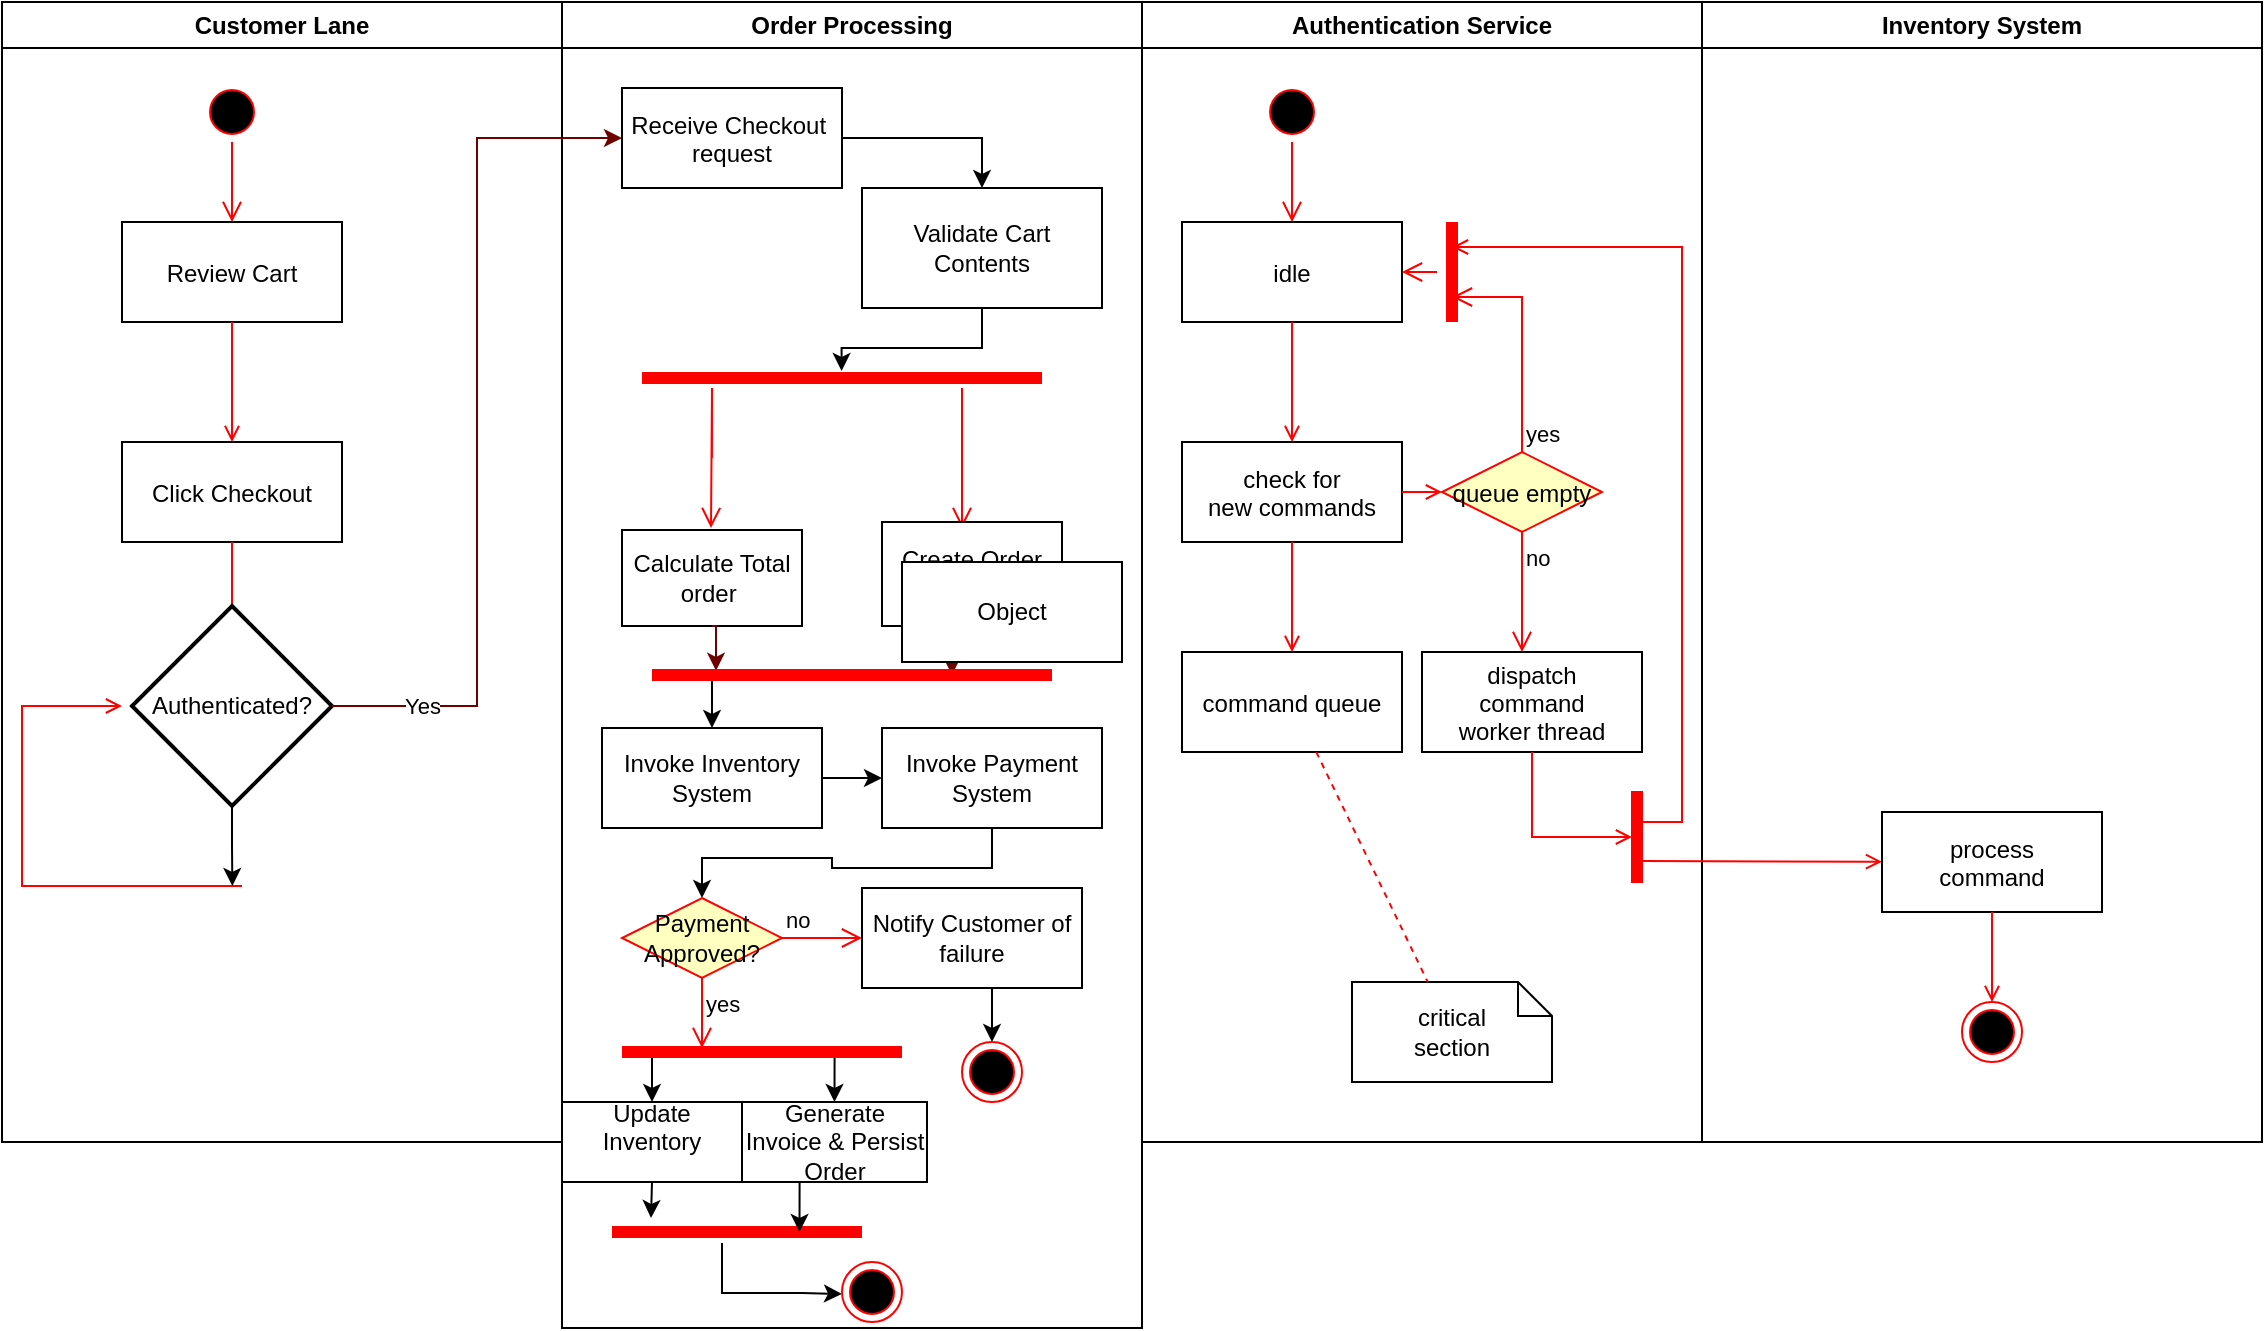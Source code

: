 <mxfile version="26.2.14">
  <diagram name="Page-1" id="e7e014a7-5840-1c2e-5031-d8a46d1fe8dd">
    <mxGraphModel dx="946" dy="597" grid="1" gridSize="10" guides="1" tooltips="1" connect="1" arrows="1" fold="1" page="1" pageScale="1" pageWidth="1169" pageHeight="826" background="none" math="0" shadow="0">
      <root>
        <mxCell id="0" />
        <mxCell id="1" parent="0" />
        <mxCell id="2" value="Customer Lane" style="swimlane;whiteSpace=wrap" parent="1" vertex="1">
          <mxGeometry x="60" y="20" width="280" height="570" as="geometry" />
        </mxCell>
        <mxCell id="5" value="" style="ellipse;shape=startState;fillColor=#000000;strokeColor=#ff0000;" parent="2" vertex="1">
          <mxGeometry x="100" y="40" width="30" height="30" as="geometry" />
        </mxCell>
        <mxCell id="6" value="" style="edgeStyle=elbowEdgeStyle;elbow=horizontal;verticalAlign=bottom;endArrow=open;endSize=8;strokeColor=#FF0000;endFill=1;rounded=0" parent="2" source="5" target="7" edge="1">
          <mxGeometry x="100" y="40" as="geometry">
            <mxPoint x="115" y="110" as="targetPoint" />
          </mxGeometry>
        </mxCell>
        <mxCell id="7" value="Review Cart" style="" parent="2" vertex="1">
          <mxGeometry x="60" y="110" width="110" height="50" as="geometry" />
        </mxCell>
        <mxCell id="8" value="Click Checkout" style="" parent="2" vertex="1">
          <mxGeometry x="60" y="220" width="110" height="50" as="geometry" />
        </mxCell>
        <mxCell id="9" value="" style="endArrow=open;strokeColor=#FF0000;endFill=1;rounded=0" parent="2" source="7" target="8" edge="1">
          <mxGeometry relative="1" as="geometry" />
        </mxCell>
        <mxCell id="11" value="" style="endArrow=open;strokeColor=#FF0000;endFill=1;rounded=0" parent="2" source="8" edge="1">
          <mxGeometry relative="1" as="geometry">
            <mxPoint x="115.0" y="325" as="targetPoint" />
          </mxGeometry>
        </mxCell>
        <mxCell id="12" value="" style="edgeStyle=elbowEdgeStyle;elbow=horizontal;strokeColor=#FF0000;endArrow=open;endFill=1;rounded=0;" parent="2" edge="1">
          <mxGeometry width="100" height="100" relative="1" as="geometry">
            <mxPoint x="120" y="442" as="sourcePoint" />
            <mxPoint x="60" y="352" as="targetPoint" />
            <Array as="points">
              <mxPoint x="10" y="402" />
            </Array>
          </mxGeometry>
        </mxCell>
        <mxCell id="ocmlmnkPLiXoLDkhKhnW-62" style="edgeStyle=orthogonalEdgeStyle;rounded=0;orthogonalLoop=1;jettySize=auto;html=1;exitX=0.5;exitY=1;exitDx=0;exitDy=0;exitPerimeter=0;" parent="2" source="ocmlmnkPLiXoLDkhKhnW-50" edge="1">
          <mxGeometry relative="1" as="geometry">
            <mxPoint x="115.19" y="442" as="targetPoint" />
          </mxGeometry>
        </mxCell>
        <mxCell id="ocmlmnkPLiXoLDkhKhnW-50" value="Authenticated?" style="strokeWidth=2;html=1;shape=mxgraph.flowchart.decision;whiteSpace=wrap;" parent="2" vertex="1">
          <mxGeometry x="65" y="302" width="100" height="100" as="geometry" />
        </mxCell>
        <mxCell id="3" value="Authentication Service" style="swimlane;whiteSpace=wrap" parent="1" vertex="1">
          <mxGeometry x="630" y="20" width="280" height="570" as="geometry" />
        </mxCell>
        <mxCell id="13" value="" style="ellipse;shape=startState;fillColor=#000000;strokeColor=#ff0000;" parent="3" vertex="1">
          <mxGeometry x="60" y="40" width="30" height="30" as="geometry" />
        </mxCell>
        <mxCell id="14" value="" style="edgeStyle=elbowEdgeStyle;elbow=horizontal;verticalAlign=bottom;endArrow=open;endSize=8;strokeColor=#FF0000;endFill=1;rounded=0" parent="3" source="13" target="15" edge="1">
          <mxGeometry x="40" y="20" as="geometry">
            <mxPoint x="55" y="90" as="targetPoint" />
          </mxGeometry>
        </mxCell>
        <mxCell id="15" value="idle" style="" parent="3" vertex="1">
          <mxGeometry x="20" y="110" width="110" height="50" as="geometry" />
        </mxCell>
        <mxCell id="16" value="check for &#xa;new commands" style="" parent="3" vertex="1">
          <mxGeometry x="20" y="220" width="110" height="50" as="geometry" />
        </mxCell>
        <mxCell id="17" value="" style="endArrow=open;strokeColor=#FF0000;endFill=1;rounded=0" parent="3" source="15" target="16" edge="1">
          <mxGeometry relative="1" as="geometry" />
        </mxCell>
        <mxCell id="18" value="command queue" style="" parent="3" vertex="1">
          <mxGeometry x="20" y="325" width="110" height="50" as="geometry" />
        </mxCell>
        <mxCell id="19" value="" style="endArrow=open;strokeColor=#FF0000;endFill=1;rounded=0" parent="3" source="16" target="18" edge="1">
          <mxGeometry relative="1" as="geometry" />
        </mxCell>
        <mxCell id="21" value="queue empty" style="rhombus;fillColor=#ffffc0;strokeColor=#ff0000;" parent="3" vertex="1">
          <mxGeometry x="150" y="225" width="80" height="40" as="geometry" />
        </mxCell>
        <mxCell id="22" value="yes" style="edgeStyle=elbowEdgeStyle;elbow=horizontal;align=left;verticalAlign=bottom;endArrow=open;endSize=8;strokeColor=#FF0000;exitX=0.5;exitY=0;endFill=1;rounded=0;entryX=0.75;entryY=0.5;entryPerimeter=0" parent="3" source="21" target="25" edge="1">
          <mxGeometry x="-1" relative="1" as="geometry">
            <mxPoint x="160" y="150" as="targetPoint" />
            <Array as="points">
              <mxPoint x="190" y="180" />
            </Array>
          </mxGeometry>
        </mxCell>
        <mxCell id="23" value="no" style="edgeStyle=elbowEdgeStyle;elbow=horizontal;align=left;verticalAlign=top;endArrow=open;endSize=8;strokeColor=#FF0000;endFill=1;rounded=0" parent="3" source="21" target="30" edge="1">
          <mxGeometry x="-1" relative="1" as="geometry">
            <mxPoint x="190" y="305" as="targetPoint" />
          </mxGeometry>
        </mxCell>
        <mxCell id="24" value="" style="endArrow=open;strokeColor=#FF0000;endFill=1;rounded=0" parent="3" source="16" target="21" edge="1">
          <mxGeometry relative="1" as="geometry" />
        </mxCell>
        <mxCell id="25" value="" style="shape=line;strokeWidth=6;strokeColor=#ff0000;rotation=90" parent="3" vertex="1">
          <mxGeometry x="130" y="127.5" width="50" height="15" as="geometry" />
        </mxCell>
        <mxCell id="26" value="" style="edgeStyle=elbowEdgeStyle;elbow=horizontal;verticalAlign=bottom;endArrow=open;endSize=8;strokeColor=#FF0000;endFill=1;rounded=0" parent="3" source="25" target="15" edge="1">
          <mxGeometry x="130" y="90" as="geometry">
            <mxPoint x="230" y="140" as="targetPoint" />
          </mxGeometry>
        </mxCell>
        <mxCell id="30" value="dispatch&#xa;command&#xa;worker thread" style="" parent="3" vertex="1">
          <mxGeometry x="140" y="325" width="110" height="50" as="geometry" />
        </mxCell>
        <mxCell id="31" value="critical&#xa;section" style="shape=note;whiteSpace=wrap;size=17" parent="3" vertex="1">
          <mxGeometry x="105" y="490" width="100" height="50" as="geometry" />
        </mxCell>
        <mxCell id="32" value="" style="endArrow=none;strokeColor=#FF0000;endFill=0;rounded=0;dashed=1" parent="3" source="18" target="31" edge="1">
          <mxGeometry relative="1" as="geometry" />
        </mxCell>
        <mxCell id="34" value="" style="whiteSpace=wrap;strokeColor=#FF0000;fillColor=#FF0000" parent="3" vertex="1">
          <mxGeometry x="245" y="395" width="5" height="45" as="geometry" />
        </mxCell>
        <mxCell id="41" value="" style="edgeStyle=elbowEdgeStyle;elbow=horizontal;entryX=0;entryY=0.5;strokeColor=#FF0000;endArrow=open;endFill=1;rounded=0" parent="3" source="30" target="34" edge="1">
          <mxGeometry width="100" height="100" relative="1" as="geometry">
            <mxPoint x="60" y="480" as="sourcePoint" />
            <mxPoint x="160" y="380" as="targetPoint" />
            <Array as="points">
              <mxPoint x="195" y="400" />
            </Array>
          </mxGeometry>
        </mxCell>
        <mxCell id="4" value="Inventory System" style="swimlane;whiteSpace=wrap" parent="1" vertex="1">
          <mxGeometry x="910" y="20" width="280" height="570" as="geometry" />
        </mxCell>
        <mxCell id="33" value="process&#xa;command" style="" parent="4" vertex="1">
          <mxGeometry x="90" y="405" width="110" height="50" as="geometry" />
        </mxCell>
        <mxCell id="35" value="" style="edgeStyle=elbowEdgeStyle;elbow=horizontal;strokeColor=#FF0000;endArrow=open;endFill=1;rounded=0;entryX=0.25;entryY=0.5;entryPerimeter=0" parent="4" target="25" edge="1">
          <mxGeometry width="100" height="100" relative="1" as="geometry">
            <mxPoint x="-30" y="410" as="sourcePoint" />
            <mxPoint x="-120" y="120" as="targetPoint" />
            <Array as="points">
              <mxPoint x="-10" y="135" />
            </Array>
          </mxGeometry>
        </mxCell>
        <mxCell id="37" value="" style="edgeStyle=none;strokeColor=#FF0000;endArrow=open;endFill=1;rounded=0" parent="4" target="33" edge="1">
          <mxGeometry width="100" height="100" relative="1" as="geometry">
            <mxPoint x="-30" y="429.5" as="sourcePoint" />
            <mxPoint x="90" y="429.5" as="targetPoint" />
          </mxGeometry>
        </mxCell>
        <mxCell id="38" value="" style="ellipse;shape=endState;fillColor=#000000;strokeColor=#ff0000" parent="4" vertex="1">
          <mxGeometry x="130" y="500" width="30" height="30" as="geometry" />
        </mxCell>
        <mxCell id="39" value="" style="endArrow=open;strokeColor=#FF0000;endFill=1;rounded=0" parent="4" source="33" target="38" edge="1">
          <mxGeometry relative="1" as="geometry" />
        </mxCell>
        <mxCell id="ocmlmnkPLiXoLDkhKhnW-51" value="Order Processing" style="swimlane;whiteSpace=wrap;html=1;" parent="1" vertex="1">
          <mxGeometry x="340" y="20" width="290" height="663" as="geometry" />
        </mxCell>
        <mxCell id="ocmlmnkPLiXoLDkhKhnW-76" style="edgeStyle=orthogonalEdgeStyle;rounded=0;orthogonalLoop=1;jettySize=auto;html=1;exitX=1;exitY=0.5;exitDx=0;exitDy=0;entryX=0.5;entryY=0;entryDx=0;entryDy=0;" parent="ocmlmnkPLiXoLDkhKhnW-51" source="ocmlmnkPLiXoLDkhKhnW-58" target="ocmlmnkPLiXoLDkhKhnW-60" edge="1">
          <mxGeometry relative="1" as="geometry" />
        </mxCell>
        <mxCell id="ocmlmnkPLiXoLDkhKhnW-58" value="Receive Checkout &#xa;request" style="" parent="ocmlmnkPLiXoLDkhKhnW-51" vertex="1">
          <mxGeometry x="30" y="43" width="110" height="50" as="geometry" />
        </mxCell>
        <mxCell id="ocmlmnkPLiXoLDkhKhnW-60" value="Validate Cart Contents" style="whiteSpace=wrap;html=1;" parent="ocmlmnkPLiXoLDkhKhnW-51" vertex="1">
          <mxGeometry x="150" y="93" width="120" height="60" as="geometry" />
        </mxCell>
        <mxCell id="ocmlmnkPLiXoLDkhKhnW-63" value="" style="shape=line;html=1;strokeWidth=6;strokeColor=#ff0000;" parent="ocmlmnkPLiXoLDkhKhnW-51" vertex="1">
          <mxGeometry x="40" y="183" width="200" height="10" as="geometry" />
        </mxCell>
        <mxCell id="ocmlmnkPLiXoLDkhKhnW-64" value="" style="edgeStyle=orthogonalEdgeStyle;html=1;verticalAlign=bottom;endArrow=open;endSize=8;strokeColor=#ff0000;rounded=0;" parent="ocmlmnkPLiXoLDkhKhnW-51" edge="1">
          <mxGeometry relative="1" as="geometry">
            <mxPoint x="74.5" y="263" as="targetPoint" />
            <mxPoint x="74.97" y="228" as="sourcePoint" />
            <Array as="points">
              <mxPoint x="74.97" y="193" />
              <mxPoint x="74.97" y="193" />
            </Array>
          </mxGeometry>
        </mxCell>
        <mxCell id="ocmlmnkPLiXoLDkhKhnW-65" style="edgeStyle=orthogonalEdgeStyle;rounded=0;orthogonalLoop=1;jettySize=auto;html=1;exitX=0.5;exitY=1;exitDx=0;exitDy=0;entryX=0.499;entryY=0.148;entryDx=0;entryDy=0;entryPerimeter=0;" parent="ocmlmnkPLiXoLDkhKhnW-51" source="ocmlmnkPLiXoLDkhKhnW-60" target="ocmlmnkPLiXoLDkhKhnW-63" edge="1">
          <mxGeometry relative="1" as="geometry" />
        </mxCell>
        <mxCell id="ocmlmnkPLiXoLDkhKhnW-67" value="" style="edgeStyle=orthogonalEdgeStyle;html=1;verticalAlign=bottom;endArrow=open;endSize=8;strokeColor=#ff0000;rounded=0;" parent="ocmlmnkPLiXoLDkhKhnW-51" edge="1">
          <mxGeometry relative="1" as="geometry">
            <mxPoint x="200" y="263" as="targetPoint" />
            <mxPoint x="200" y="193" as="sourcePoint" />
            <Array as="points">
              <mxPoint x="200" y="193" />
              <mxPoint x="-50" y="228" />
              <mxPoint x="200" y="228" />
            </Array>
          </mxGeometry>
        </mxCell>
        <mxCell id="ocmlmnkPLiXoLDkhKhnW-69" value="Create Order Record" style="whiteSpace=wrap;html=1;" parent="ocmlmnkPLiXoLDkhKhnW-51" vertex="1">
          <mxGeometry x="160" y="260" width="90" height="52" as="geometry" />
        </mxCell>
        <mxCell id="ocmlmnkPLiXoLDkhKhnW-68" value="Calculate Total order&amp;nbsp;" style="whiteSpace=wrap;html=1;" parent="ocmlmnkPLiXoLDkhKhnW-51" vertex="1">
          <mxGeometry x="30" y="264" width="90" height="48" as="geometry" />
        </mxCell>
        <mxCell id="ocmlmnkPLiXoLDkhKhnW-74" style="edgeStyle=orthogonalEdgeStyle;rounded=0;orthogonalLoop=1;jettySize=auto;html=1;exitX=0.5;exitY=1;exitDx=0;exitDy=0;entryX=0.16;entryY=0.2;entryDx=0;entryDy=0;entryPerimeter=0;fillColor=#a20025;strokeColor=#6F0000;" parent="ocmlmnkPLiXoLDkhKhnW-51" source="ocmlmnkPLiXoLDkhKhnW-68" target="ocmlmnkPLiXoLDkhKhnW-70" edge="1">
          <mxGeometry relative="1" as="geometry">
            <mxPoint x="75.6" y="367.11" as="targetPoint" />
          </mxGeometry>
        </mxCell>
        <mxCell id="ocmlmnkPLiXoLDkhKhnW-81" style="edgeStyle=orthogonalEdgeStyle;rounded=0;orthogonalLoop=1;jettySize=auto;html=1;exitX=1;exitY=0.5;exitDx=0;exitDy=0;entryX=0;entryY=0.5;entryDx=0;entryDy=0;" parent="ocmlmnkPLiXoLDkhKhnW-51" source="ocmlmnkPLiXoLDkhKhnW-78" target="ocmlmnkPLiXoLDkhKhnW-79" edge="1">
          <mxGeometry relative="1" as="geometry" />
        </mxCell>
        <mxCell id="ocmlmnkPLiXoLDkhKhnW-78" value="Invoke Inventory System" style="html=1;whiteSpace=wrap;" parent="ocmlmnkPLiXoLDkhKhnW-51" vertex="1">
          <mxGeometry x="20" y="363" width="110" height="50" as="geometry" />
        </mxCell>
        <mxCell id="nWX-HPIskZsN5qeK0ZjT-48" style="edgeStyle=orthogonalEdgeStyle;rounded=0;orthogonalLoop=1;jettySize=auto;html=1;exitX=0.5;exitY=1;exitDx=0;exitDy=0;entryX=0.5;entryY=0;entryDx=0;entryDy=0;" parent="ocmlmnkPLiXoLDkhKhnW-51" source="ocmlmnkPLiXoLDkhKhnW-79" target="ocmlmnkPLiXoLDkhKhnW-85" edge="1">
          <mxGeometry relative="1" as="geometry" />
        </mxCell>
        <mxCell id="ocmlmnkPLiXoLDkhKhnW-79" value="Invoke Payment System" style="html=1;whiteSpace=wrap;" parent="ocmlmnkPLiXoLDkhKhnW-51" vertex="1">
          <mxGeometry x="160" y="363" width="110" height="50" as="geometry" />
        </mxCell>
        <mxCell id="nWX-HPIskZsN5qeK0ZjT-45" value="" style="edgeStyle=orthogonalEdgeStyle;rounded=0;orthogonalLoop=1;jettySize=auto;html=1;exitX=0.5;exitY=1;exitDx=0;exitDy=0;entryX=0.75;entryY=0.5;entryDx=0;entryDy=0;entryPerimeter=0;fillColor=#a20025;strokeColor=#6F0000;" parent="ocmlmnkPLiXoLDkhKhnW-51" source="ocmlmnkPLiXoLDkhKhnW-69" target="ocmlmnkPLiXoLDkhKhnW-70" edge="1">
          <mxGeometry relative="1" as="geometry">
            <mxPoint x="535.0" y="495" as="targetPoint" />
            <mxPoint x="545" y="439" as="sourcePoint" />
          </mxGeometry>
        </mxCell>
        <mxCell id="nWX-HPIskZsN5qeK0ZjT-46" style="edgeStyle=orthogonalEdgeStyle;rounded=0;orthogonalLoop=1;jettySize=auto;html=1;exitX=0.25;exitY=0.5;exitDx=0;exitDy=0;exitPerimeter=0;entryX=0.5;entryY=0;entryDx=0;entryDy=0;" parent="ocmlmnkPLiXoLDkhKhnW-51" source="ocmlmnkPLiXoLDkhKhnW-70" target="ocmlmnkPLiXoLDkhKhnW-78" edge="1">
          <mxGeometry relative="1" as="geometry">
            <Array as="points">
              <mxPoint x="75" y="337" />
            </Array>
          </mxGeometry>
        </mxCell>
        <mxCell id="ocmlmnkPLiXoLDkhKhnW-70" value="" style="shape=line;html=1;strokeWidth=6;strokeColor=#ff0000;" parent="ocmlmnkPLiXoLDkhKhnW-51" vertex="1">
          <mxGeometry x="45" y="333" width="200" height="7" as="geometry" />
        </mxCell>
        <mxCell id="ocmlmnkPLiXoLDkhKhnW-85" value="Payment Approved?" style="rhombus;whiteSpace=wrap;html=1;fontColor=#000000;fillColor=#ffffc0;strokeColor=#ff0000;" parent="ocmlmnkPLiXoLDkhKhnW-51" vertex="1">
          <mxGeometry x="30" y="448" width="80" height="40" as="geometry" />
        </mxCell>
        <mxCell id="ocmlmnkPLiXoLDkhKhnW-86" value="no" style="edgeStyle=orthogonalEdgeStyle;html=1;align=left;verticalAlign=bottom;endArrow=open;endSize=8;strokeColor=#ff0000;rounded=0;" parent="ocmlmnkPLiXoLDkhKhnW-51" source="ocmlmnkPLiXoLDkhKhnW-85" edge="1">
          <mxGeometry x="-1" relative="1" as="geometry">
            <mxPoint x="150" y="468" as="targetPoint" />
          </mxGeometry>
        </mxCell>
        <mxCell id="ocmlmnkPLiXoLDkhKhnW-87" value="yes" style="edgeStyle=orthogonalEdgeStyle;html=1;align=left;verticalAlign=top;endArrow=open;endSize=8;strokeColor=#ff0000;rounded=0;" parent="ocmlmnkPLiXoLDkhKhnW-51" source="ocmlmnkPLiXoLDkhKhnW-85" edge="1">
          <mxGeometry x="-1" relative="1" as="geometry">
            <mxPoint x="70" y="523" as="targetPoint" />
          </mxGeometry>
        </mxCell>
        <mxCell id="nWX-HPIskZsN5qeK0ZjT-60" style="edgeStyle=orthogonalEdgeStyle;rounded=0;orthogonalLoop=1;jettySize=auto;html=1;exitX=0.25;exitY=0.5;exitDx=0;exitDy=0;exitPerimeter=0;entryX=0.5;entryY=0;entryDx=0;entryDy=0;" parent="ocmlmnkPLiXoLDkhKhnW-51" source="nWX-HPIskZsN5qeK0ZjT-49" target="nWX-HPIskZsN5qeK0ZjT-53" edge="1">
          <mxGeometry relative="1" as="geometry" />
        </mxCell>
        <mxCell id="nWX-HPIskZsN5qeK0ZjT-63" style="edgeStyle=orthogonalEdgeStyle;rounded=0;orthogonalLoop=1;jettySize=auto;html=1;exitX=0.75;exitY=0.5;exitDx=0;exitDy=0;exitPerimeter=0;entryX=0.5;entryY=0;entryDx=0;entryDy=0;" parent="ocmlmnkPLiXoLDkhKhnW-51" source="nWX-HPIskZsN5qeK0ZjT-49" target="nWX-HPIskZsN5qeK0ZjT-52" edge="1">
          <mxGeometry relative="1" as="geometry" />
        </mxCell>
        <mxCell id="nWX-HPIskZsN5qeK0ZjT-49" value="" style="shape=line;html=1;strokeWidth=6;strokeColor=#ff0000;" parent="ocmlmnkPLiXoLDkhKhnW-51" vertex="1">
          <mxGeometry x="30" y="520" width="140" height="10" as="geometry" />
        </mxCell>
        <mxCell id="nWX-HPIskZsN5qeK0ZjT-52" value="&lt;div&gt;Generate Invoice &amp;amp; Persist Order&lt;/div&gt;" style="html=1;whiteSpace=wrap;" parent="ocmlmnkPLiXoLDkhKhnW-51" vertex="1">
          <mxGeometry x="90" y="550" width="92.5" height="40" as="geometry" />
        </mxCell>
        <mxCell id="nWX-HPIskZsN5qeK0ZjT-59" style="edgeStyle=orthogonalEdgeStyle;rounded=0;orthogonalLoop=1;jettySize=auto;html=1;exitX=0.5;exitY=1;exitDx=0;exitDy=0;entryX=0.5;entryY=0;entryDx=0;entryDy=0;" parent="ocmlmnkPLiXoLDkhKhnW-51" source="nWX-HPIskZsN5qeK0ZjT-57" target="nWX-HPIskZsN5qeK0ZjT-58" edge="1">
          <mxGeometry relative="1" as="geometry" />
        </mxCell>
        <mxCell id="nWX-HPIskZsN5qeK0ZjT-57" value="Notify Customer of failure" style="html=1;whiteSpace=wrap;" parent="ocmlmnkPLiXoLDkhKhnW-51" vertex="1">
          <mxGeometry x="150" y="443" width="110" height="50" as="geometry" />
        </mxCell>
        <mxCell id="nWX-HPIskZsN5qeK0ZjT-58" value="" style="ellipse;html=1;shape=endState;fillColor=#000000;strokeColor=#ff0000;" parent="ocmlmnkPLiXoLDkhKhnW-51" vertex="1">
          <mxGeometry x="200" y="520" width="30" height="30" as="geometry" />
        </mxCell>
        <mxCell id="nWX-HPIskZsN5qeK0ZjT-53" value="Update Inventory&lt;div&gt;&lt;br&gt;&lt;/div&gt;" style="html=1;whiteSpace=wrap;" parent="ocmlmnkPLiXoLDkhKhnW-51" vertex="1">
          <mxGeometry y="550" width="90" height="40" as="geometry" />
        </mxCell>
        <mxCell id="nWX-HPIskZsN5qeK0ZjT-68" style="edgeStyle=orthogonalEdgeStyle;rounded=0;orthogonalLoop=1;jettySize=auto;html=1;exitX=1;exitY=0.5;exitDx=0;exitDy=0;exitPerimeter=0;" parent="ocmlmnkPLiXoLDkhKhnW-51" edge="1">
          <mxGeometry relative="1" as="geometry">
            <mxPoint x="140" y="646" as="targetPoint" />
            <mxPoint x="80" y="620.53" as="sourcePoint" />
            <Array as="points">
              <mxPoint x="80" y="645.53" />
              <mxPoint x="120" y="645.53" />
            </Array>
          </mxGeometry>
        </mxCell>
        <mxCell id="nWX-HPIskZsN5qeK0ZjT-64" value="" style="shape=line;html=1;strokeWidth=6;strokeColor=#ff0000;" parent="ocmlmnkPLiXoLDkhKhnW-51" vertex="1">
          <mxGeometry x="25" y="610" width="125" height="10" as="geometry" />
        </mxCell>
        <mxCell id="nWX-HPIskZsN5qeK0ZjT-66" style="edgeStyle=orthogonalEdgeStyle;rounded=0;orthogonalLoop=1;jettySize=auto;html=1;exitX=0.5;exitY=1;exitDx=0;exitDy=0;entryX=0.156;entryY=-0.2;entryDx=0;entryDy=0;entryPerimeter=0;" parent="ocmlmnkPLiXoLDkhKhnW-51" source="nWX-HPIskZsN5qeK0ZjT-53" target="nWX-HPIskZsN5qeK0ZjT-64" edge="1">
          <mxGeometry relative="1" as="geometry" />
        </mxCell>
        <mxCell id="nWX-HPIskZsN5qeK0ZjT-67" style="edgeStyle=orthogonalEdgeStyle;rounded=0;orthogonalLoop=1;jettySize=auto;html=1;exitX=0.5;exitY=1;exitDx=0;exitDy=0;entryX=0.75;entryY=0.5;entryDx=0;entryDy=0;entryPerimeter=0;" parent="ocmlmnkPLiXoLDkhKhnW-51" source="nWX-HPIskZsN5qeK0ZjT-52" target="nWX-HPIskZsN5qeK0ZjT-64" edge="1">
          <mxGeometry relative="1" as="geometry" />
        </mxCell>
        <mxCell id="TGFcMOlXtu1Z5XWhOxLF-41" value="" style="ellipse;html=1;shape=endState;fillColor=#000000;strokeColor=#ff0000;" vertex="1" parent="ocmlmnkPLiXoLDkhKhnW-51">
          <mxGeometry x="140" y="630" width="30" height="30" as="geometry" />
        </mxCell>
        <mxCell id="ocmlmnkPLiXoLDkhKhnW-54" style="edgeStyle=orthogonalEdgeStyle;rounded=0;orthogonalLoop=1;jettySize=auto;html=1;fillColor=#a20025;strokeColor=#6F0000;entryX=0;entryY=0.5;entryDx=0;entryDy=0;" parent="1" source="ocmlmnkPLiXoLDkhKhnW-50" target="ocmlmnkPLiXoLDkhKhnW-58" edge="1">
          <mxGeometry relative="1" as="geometry">
            <mxPoint x="286" y="270" as="targetPoint" />
          </mxGeometry>
        </mxCell>
        <mxCell id="ocmlmnkPLiXoLDkhKhnW-59" value="Yes" style="edgeLabel;html=1;align=center;verticalAlign=middle;resizable=0;points=[];" parent="ocmlmnkPLiXoLDkhKhnW-54" vertex="1" connectable="0">
          <mxGeometry x="-0.891" y="-3" relative="1" as="geometry">
            <mxPoint x="21" y="-3" as="offset" />
          </mxGeometry>
        </mxCell>
        <mxCell id="nWX-HPIskZsN5qeK0ZjT-69" value="Object" style="html=1;whiteSpace=wrap;" parent="1" vertex="1">
          <mxGeometry x="510" y="300" width="110" height="50" as="geometry" />
        </mxCell>
      </root>
    </mxGraphModel>
  </diagram>
</mxfile>
